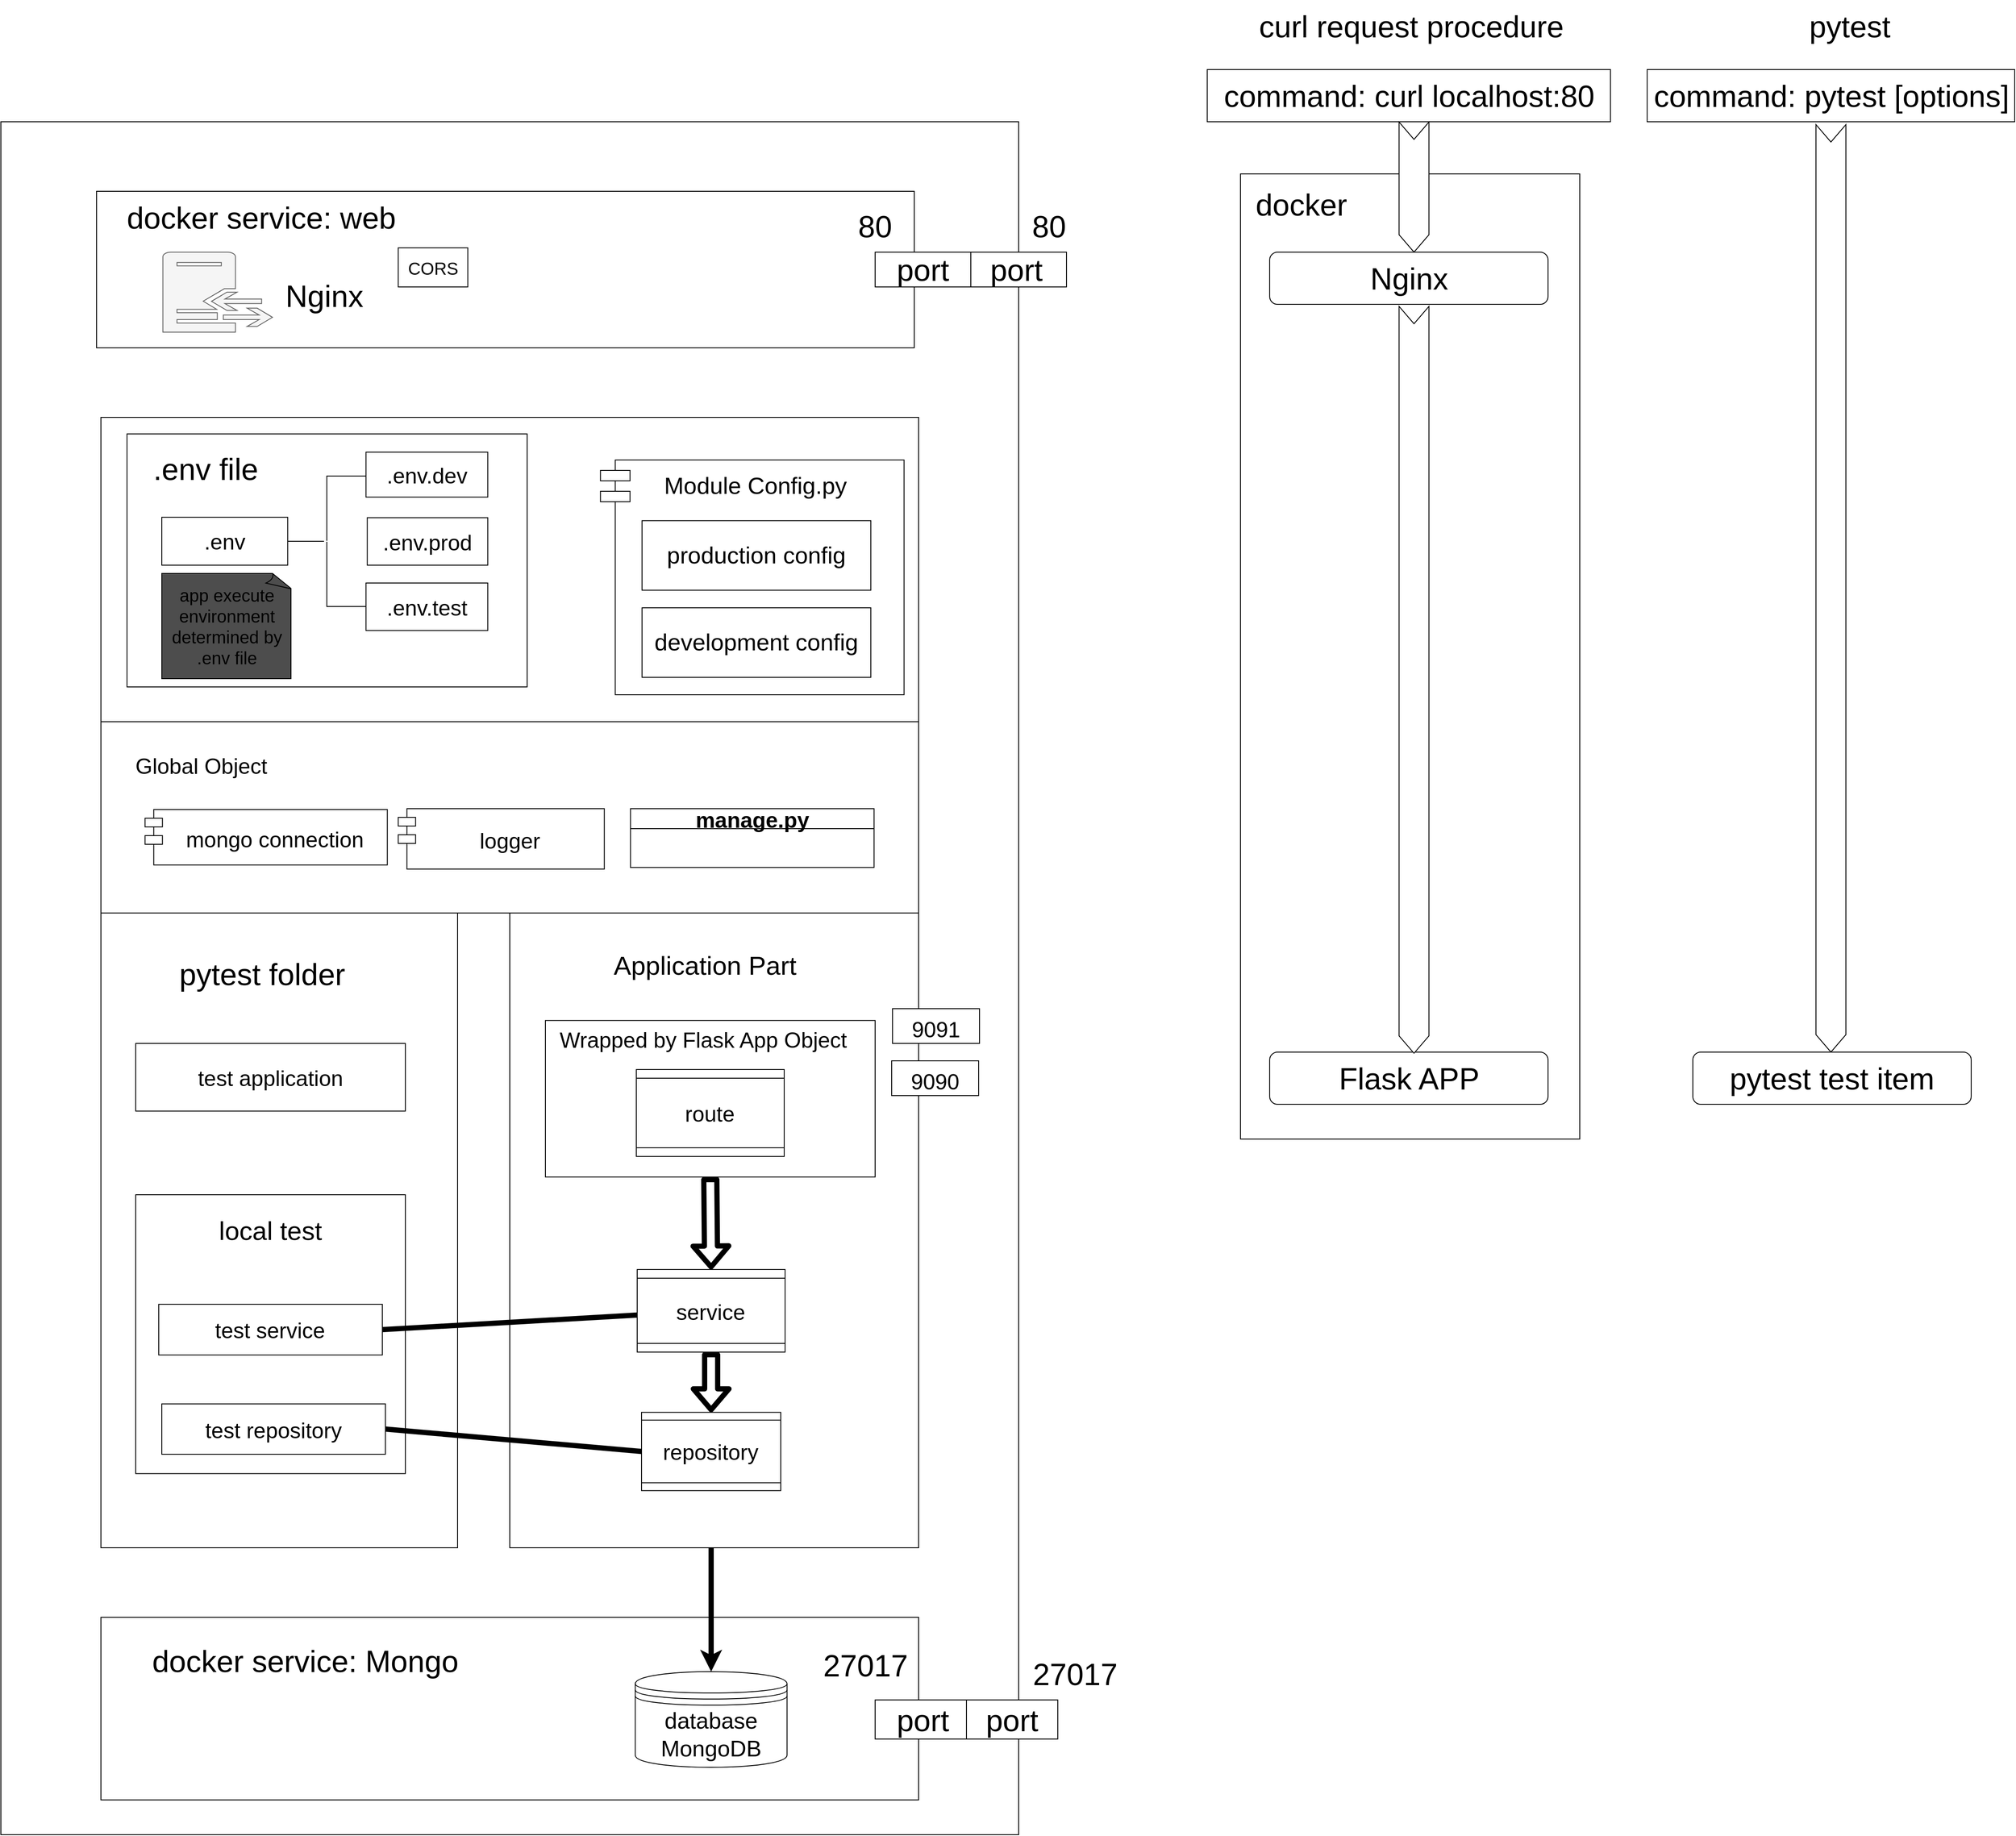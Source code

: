 <mxfile>
    <diagram id="3z-8oUghlCJOSit_oVyD" name="startup process">
        <mxGraphModel dx="906" dy="1497" grid="1" gridSize="10" guides="1" tooltips="1" connect="1" arrows="1" fold="1" page="1" pageScale="1" pageWidth="1100" pageHeight="850" math="0" shadow="0">
            <root>
                <mxCell id="0"/>
                <mxCell id="1" parent="0"/>
                <mxCell id="Q1epiKyQWok_5G4reBFb-269" value="" style="rounded=0;whiteSpace=wrap;html=1;strokeColor=default;fontSize=25;" parent="1" vertex="1">
                    <mxGeometry x="1510" y="-590" width="390" height="1110" as="geometry"/>
                </mxCell>
                <mxCell id="Q1epiKyQWok_5G4reBFb-230" value="" style="rounded=0;whiteSpace=wrap;html=1;strokeColor=default;fontSize=35;" parent="1" vertex="1">
                    <mxGeometry x="85" y="-650" width="1170" height="1970" as="geometry"/>
                </mxCell>
                <mxCell id="Q1epiKyQWok_5G4reBFb-231" value="" style="rounded=0;whiteSpace=wrap;html=1;strokeColor=default;fontSize=35;" parent="1" vertex="1">
                    <mxGeometry x="200" y="1070" width="940" height="210" as="geometry"/>
                </mxCell>
                <mxCell id="Q1epiKyQWok_5G4reBFb-181" value="" style="rounded=0;whiteSpace=wrap;html=1;strokeColor=default;fontSize=27;" parent="1" vertex="1">
                    <mxGeometry x="200" y="-310" width="940" height="350" as="geometry"/>
                </mxCell>
                <mxCell id="93" value="" style="shape=module;align=left;spacingLeft=20;align=center;verticalAlign=middle;rounded=0;shadow=0;sketch=0;fontSize=30;jettyWidth=34;jettyHeight=12;" parent="1" vertex="1">
                    <mxGeometry x="774.26" y="-261" width="349.01" height="270" as="geometry"/>
                </mxCell>
                <mxCell id="101" value="&lt;font style=&quot;font-size: 26px;&quot;&gt;database&lt;br&gt;MongoDB&lt;br&gt;&lt;/font&gt;" style="shape=datastore;whiteSpace=wrap;html=1;rounded=0;shadow=0;sketch=0;fontSize=16;" parent="1" vertex="1">
                    <mxGeometry x="814.24" y="1132.5" width="174.51" height="110" as="geometry"/>
                </mxCell>
                <mxCell id="Q1epiKyQWok_5G4reBFb-155" style="edgeStyle=none;html=1;entryX=0.5;entryY=0;entryDx=0;entryDy=0;fontSize=26;endArrow=classic;endFill=1;fillColor=default;strokeWidth=6;" parent="1" source="Q1epiKyQWok_5G4reBFb-127" target="101" edge="1">
                    <mxGeometry relative="1" as="geometry">
                        <Array as="points"/>
                    </mxGeometry>
                </mxCell>
                <mxCell id="Q1epiKyQWok_5G4reBFb-171" value="&lt;font style=&quot;font-size: 27px;&quot;&gt;Module Config.py&lt;/font&gt;" style="text;html=1;strokeColor=none;fillColor=none;align=center;verticalAlign=middle;whiteSpace=wrap;rounded=0;fontSize=23;" parent="1" vertex="1">
                    <mxGeometry x="822.07" y="-252.5" width="261.2" height="43" as="geometry"/>
                </mxCell>
                <mxCell id="Q1epiKyQWok_5G4reBFb-172" value="production config" style="rounded=0;whiteSpace=wrap;html=1;fontSize=27;" parent="1" vertex="1">
                    <mxGeometry x="822.07" y="-191.22" width="263" height="80" as="geometry"/>
                </mxCell>
                <mxCell id="Q1epiKyQWok_5G4reBFb-173" value="development config" style="rounded=0;whiteSpace=wrap;html=1;fontSize=27;" parent="1" vertex="1">
                    <mxGeometry x="822.07" y="-91" width="263" height="80" as="geometry"/>
                </mxCell>
                <mxCell id="Q1epiKyQWok_5G4reBFb-143" value="" style="rounded=0;whiteSpace=wrap;html=1;fontSize=25;" parent="1" vertex="1">
                    <mxGeometry x="200" y="40" width="940" height="220" as="geometry"/>
                </mxCell>
                <mxCell id="95" value="logger" style="shape=module;align=right;spacingLeft=20;align=center;verticalAlign=middle;rounded=0;shadow=0;sketch=0;fontSize=25;" parent="1" vertex="1">
                    <mxGeometry x="541.77" y="140.0" width="236.94" height="69.49" as="geometry"/>
                </mxCell>
                <mxCell id="Q1epiKyQWok_5G4reBFb-129" value="mongo connection" style="shape=module;align=right;spacingLeft=20;align=center;verticalAlign=middle;rounded=0;shadow=0;sketch=0;fontSize=25;" parent="1" vertex="1">
                    <mxGeometry x="250.73" y="141.04" width="278.53" height="63.7" as="geometry"/>
                </mxCell>
                <mxCell id="Q1epiKyQWok_5G4reBFb-144" value="Global Object" style="text;html=1;align=center;verticalAlign=middle;resizable=0;points=[];autosize=1;strokeColor=none;fillColor=none;fontSize=25;" parent="1" vertex="1">
                    <mxGeometry x="230.004" y="70.005" width="170" height="40" as="geometry"/>
                </mxCell>
                <mxCell id="114" value="" style="rounded=0;whiteSpace=wrap;html=1;shadow=0;sketch=0;fontSize=16;align=left;verticalAlign=top;" parent="1" vertex="1">
                    <mxGeometry x="230" y="-291" width="460" height="291" as="geometry"/>
                </mxCell>
                <mxCell id="115" value="&lt;font style=&quot;font-size: 35px;&quot;&gt;.env file&lt;/font&gt;" style="text;html=1;align=center;verticalAlign=middle;resizable=0;points=[];autosize=1;strokeColor=none;fillColor=none;fontSize=16;" parent="1" vertex="1">
                    <mxGeometry x="250.231" y="-281.004" width="140" height="60" as="geometry"/>
                </mxCell>
                <mxCell id="Q1epiKyQWok_5G4reBFb-222" value="&lt;font style=&quot;font-size: 35px;&quot;&gt;curl request procedure&lt;/font&gt;" style="text;html=1;align=center;verticalAlign=middle;resizable=0;points=[];autosize=1;strokeColor=none;fillColor=none;fontSize=30;" parent="1" vertex="1">
                    <mxGeometry x="1521.05" y="-790" width="370" height="60" as="geometry"/>
                </mxCell>
                <mxCell id="Q1epiKyQWok_5G4reBFb-206" value="manage.py" style="swimlane;whiteSpace=wrap;html=1;strokeColor=default;fontSize=25;" parent="1" vertex="1" collapsed="1">
                    <mxGeometry x="808.77" y="140.0" width="280" height="67.64" as="geometry">
                        <mxRectangle x="1128.77" y="510.0" width="900" height="445" as="alternateBounds"/>
                    </mxGeometry>
                </mxCell>
                <mxCell id="Q1epiKyQWok_5G4reBFb-183" value="command" style="swimlane;whiteSpace=wrap;html=1;strokeColor=default;fontSize=30;align=center;" parent="Q1epiKyQWok_5G4reBFb-206" vertex="1">
                    <mxGeometry x="20" y="235" width="250" height="80" as="geometry"/>
                </mxCell>
                <mxCell id="Q1epiKyQWok_5G4reBFb-184" value="manage.py dev" style="text;html=1;align=center;verticalAlign=middle;resizable=0;points=[];autosize=1;strokeColor=none;fillColor=none;fontSize=30;" parent="Q1epiKyQWok_5G4reBFb-183" vertex="1">
                    <mxGeometry x="10" y="25" width="230" height="50" as="geometry"/>
                </mxCell>
                <mxCell id="Q1epiKyQWok_5G4reBFb-185" value="command" style="swimlane;whiteSpace=wrap;html=1;strokeColor=default;fontSize=30;" parent="Q1epiKyQWok_5G4reBFb-206" vertex="1">
                    <mxGeometry x="20" y="345" width="250" height="80" as="geometry"/>
                </mxCell>
                <mxCell id="Q1epiKyQWok_5G4reBFb-186" value="manage.py prod" style="text;html=1;align=center;verticalAlign=middle;resizable=0;points=[];autosize=1;strokeColor=none;fillColor=none;fontSize=30;" parent="Q1epiKyQWok_5G4reBFb-185" vertex="1">
                    <mxGeometry x="5" y="25" width="240" height="50" as="geometry"/>
                </mxCell>
                <mxCell id="Q1epiKyQWok_5G4reBFb-187" value="&lt;font style=&quot;font-size: 25px;&quot;&gt;flask --app app run --debug --host 0.0.0.0 --port 9091&lt;/font&gt;" style="rounded=0;whiteSpace=wrap;html=1;strokeColor=default;fontSize=30;" parent="Q1epiKyQWok_5G4reBFb-206" vertex="1">
                    <mxGeometry x="270" y="265" width="610" height="50" as="geometry"/>
                </mxCell>
                <mxCell id="Q1epiKyQWok_5G4reBFb-189" value="&lt;font style=&quot;font-size: 25px;&quot;&gt;flask --app app run --debug --host 0.0.0.0 --port 9091&lt;/font&gt;" style="rounded=0;whiteSpace=wrap;html=1;strokeColor=default;fontSize=30;" parent="Q1epiKyQWok_5G4reBFb-206" vertex="1">
                    <mxGeometry x="270" y="375" width="610" height="50" as="geometry"/>
                </mxCell>
                <mxCell id="Q1epiKyQWok_5G4reBFb-190" value="command" style="swimlane;whiteSpace=wrap;html=1;strokeColor=default;fontSize=30;align=center;" parent="Q1epiKyQWok_5G4reBFb-206" vertex="1">
                    <mxGeometry x="20" y="50" width="250" height="80" as="geometry"/>
                </mxCell>
                <mxCell id="Q1epiKyQWok_5G4reBFb-191" value="manage.py test" style="text;html=1;align=center;verticalAlign=middle;resizable=0;points=[];autosize=1;strokeColor=none;fillColor=none;fontSize=30;" parent="Q1epiKyQWok_5G4reBFb-190" vertex="1">
                    <mxGeometry x="10" y="25" width="230" height="50" as="geometry"/>
                </mxCell>
                <mxCell id="Q1epiKyQWok_5G4reBFb-192" value="command" style="swimlane;whiteSpace=wrap;html=1;strokeColor=default;fontSize=30;align=center;" parent="Q1epiKyQWok_5G4reBFb-206" vertex="1">
                    <mxGeometry x="20" y="145" width="250" height="80" as="geometry"/>
                </mxCell>
                <mxCell id="Q1epiKyQWok_5G4reBFb-193" value="manage.py initdb" style="text;html=1;align=center;verticalAlign=middle;resizable=0;points=[];autosize=1;strokeColor=none;fillColor=none;fontSize=30;" parent="Q1epiKyQWok_5G4reBFb-192" vertex="1">
                    <mxGeometry y="25" width="250" height="50" as="geometry"/>
                </mxCell>
                <mxCell id="Q1epiKyQWok_5G4reBFb-226" value="command: curl localhost:80" style="whiteSpace=wrap;html=1;strokeColor=default;fontSize=35;" parent="1" vertex="1">
                    <mxGeometry x="1471.78" y="-710" width="463.55" height="60" as="geometry"/>
                </mxCell>
                <mxCell id="Q1epiKyQWok_5G4reBFb-227" value="" style="rounded=0;whiteSpace=wrap;html=1;strokeColor=default;fontSize=35;" parent="1" vertex="1">
                    <mxGeometry x="195" y="-570" width="940" height="180" as="geometry"/>
                </mxCell>
                <mxCell id="Q1epiKyQWok_5G4reBFb-228" value="Nginx" style="rounded=1;whiteSpace=wrap;html=1;strokeColor=default;fontSize=35;" parent="1" vertex="1">
                    <mxGeometry x="1543.55" y="-500" width="320" height="60" as="geometry"/>
                </mxCell>
                <mxCell id="Q1epiKyQWok_5G4reBFb-232" value="docker service: Mongo" style="text;html=1;strokeColor=none;fillColor=none;align=center;verticalAlign=middle;whiteSpace=wrap;rounded=0;fontSize=35;" parent="1" vertex="1">
                    <mxGeometry x="220" y="1090" width="430" height="60" as="geometry"/>
                </mxCell>
                <mxCell id="Q1epiKyQWok_5G4reBFb-233" value="port" style="rounded=0;whiteSpace=wrap;html=1;strokeColor=default;fontSize=35;" parent="1" vertex="1">
                    <mxGeometry x="1090" y="1165" width="110" height="45" as="geometry"/>
                </mxCell>
                <mxCell id="Q1epiKyQWok_5G4reBFb-234" value="27017" style="text;html=1;strokeColor=none;fillColor=none;align=center;verticalAlign=middle;whiteSpace=wrap;rounded=0;fontSize=35;" parent="1" vertex="1">
                    <mxGeometry x="1049.01" y="1110" width="60" height="30" as="geometry"/>
                </mxCell>
                <mxCell id="Q1epiKyQWok_5G4reBFb-235" value="port" style="rounded=0;whiteSpace=wrap;html=1;strokeColor=default;fontSize=35;" parent="1" vertex="1">
                    <mxGeometry x="1195" y="-500" width="115" height="40" as="geometry"/>
                </mxCell>
                <mxCell id="Q1epiKyQWok_5G4reBFb-237" value="&lt;font style=&quot;font-size: 35px;&quot;&gt;docker service: web&lt;/font&gt;" style="text;html=1;strokeColor=none;fillColor=none;align=center;verticalAlign=middle;whiteSpace=wrap;rounded=0;fontSize=30;" parent="1" vertex="1">
                    <mxGeometry x="195" y="-570" width="378.51" height="60" as="geometry"/>
                </mxCell>
                <mxCell id="Q1epiKyQWok_5G4reBFb-238" value="port" style="rounded=0;whiteSpace=wrap;html=1;strokeColor=default;fontSize=35;" parent="1" vertex="1">
                    <mxGeometry x="1090" y="-500" width="110" height="40" as="geometry"/>
                </mxCell>
                <mxCell id="Q1epiKyQWok_5G4reBFb-239" value="80" style="text;html=1;strokeColor=none;fillColor=none;align=center;verticalAlign=middle;whiteSpace=wrap;rounded=0;fontSize=35;" parent="1" vertex="1">
                    <mxGeometry x="1060" y="-545" width="60" height="30" as="geometry"/>
                </mxCell>
                <mxCell id="Q1epiKyQWok_5G4reBFb-240" value="80" style="text;html=1;strokeColor=none;fillColor=none;align=center;verticalAlign=middle;whiteSpace=wrap;rounded=0;fontSize=35;" parent="1" vertex="1">
                    <mxGeometry x="1260" y="-545" width="60" height="30" as="geometry"/>
                </mxCell>
                <mxCell id="Q1epiKyQWok_5G4reBFb-241" value="port" style="rounded=0;whiteSpace=wrap;html=1;strokeColor=default;fontSize=35;" parent="1" vertex="1">
                    <mxGeometry x="1195" y="1165" width="105" height="45" as="geometry"/>
                </mxCell>
                <mxCell id="Q1epiKyQWok_5G4reBFb-243" value="27017" style="text;html=1;strokeColor=none;fillColor=none;align=center;verticalAlign=middle;whiteSpace=wrap;rounded=0;fontSize=35;" parent="1" vertex="1">
                    <mxGeometry x="1290" y="1120" width="60" height="30" as="geometry"/>
                </mxCell>
                <mxCell id="Q1epiKyQWok_5G4reBFb-245" value="" style="group" parent="1" vertex="1" connectable="0">
                    <mxGeometry x="670" y="260" width="550" height="730" as="geometry"/>
                </mxCell>
                <mxCell id="Q1epiKyQWok_5G4reBFb-201" value="" style="rounded=0;whiteSpace=wrap;html=1;strokeColor=default;fontSize=25;" parent="Q1epiKyQWok_5G4reBFb-245" vertex="1">
                    <mxGeometry width="470" height="730" as="geometry"/>
                </mxCell>
                <mxCell id="Q1epiKyQWok_5G4reBFb-217" value="" style="rounded=0;whiteSpace=wrap;html=1;strokeColor=default;fontSize=25;" parent="Q1epiKyQWok_5G4reBFb-245" vertex="1">
                    <mxGeometry x="40.99" y="123.61" width="379.01" height="180" as="geometry"/>
                </mxCell>
                <mxCell id="Q1epiKyQWok_5G4reBFb-125" value="route" style="shape=process;whiteSpace=wrap;html=1;backgroundOutline=1;fontSize=25;direction=south;" parent="Q1epiKyQWok_5G4reBFb-245" vertex="1">
                    <mxGeometry x="145.49" y="180" width="170" height="100" as="geometry"/>
                </mxCell>
                <mxCell id="Q1epiKyQWok_5G4reBFb-126" value="service" style="shape=process;whiteSpace=wrap;html=1;backgroundOutline=1;fontSize=25;direction=south;" parent="Q1epiKyQWok_5G4reBFb-245" vertex="1">
                    <mxGeometry x="146.49" y="410" width="170" height="95" as="geometry"/>
                </mxCell>
                <mxCell id="Q1epiKyQWok_5G4reBFb-127" value="repository" style="shape=process;whiteSpace=wrap;html=1;backgroundOutline=1;fontSize=25;direction=south;" parent="Q1epiKyQWok_5G4reBFb-245" vertex="1">
                    <mxGeometry x="151.49" y="574.26" width="160" height="90" as="geometry"/>
                </mxCell>
                <mxCell id="Q1epiKyQWok_5G4reBFb-198" value="" style="shape=flexArrow;endArrow=classic;html=1;strokeWidth=6;fontSize=25;endSize=6;fillColor=default;jumpSize=1;exitX=1;exitY=0.5;exitDx=0;exitDy=0;entryX=0;entryY=0.5;entryDx=0;entryDy=0;" parent="Q1epiKyQWok_5G4reBFb-245" source="Q1epiKyQWok_5G4reBFb-126" target="Q1epiKyQWok_5G4reBFb-127" edge="1">
                    <mxGeometry width="50" height="50" relative="1" as="geometry">
                        <mxPoint x="251" y="460.74" as="sourcePoint"/>
                        <mxPoint x="301" y="410.74" as="targetPoint"/>
                    </mxGeometry>
                </mxCell>
                <mxCell id="Q1epiKyQWok_5G4reBFb-200" value="" style="shape=flexArrow;endArrow=classic;html=1;strokeWidth=6;fontSize=25;endSize=6;fillColor=default;jumpSize=1;exitX=0.5;exitY=1;exitDx=0;exitDy=0;entryX=0;entryY=0.5;entryDx=0;entryDy=0;" parent="Q1epiKyQWok_5G4reBFb-245" source="Q1epiKyQWok_5G4reBFb-217" target="Q1epiKyQWok_5G4reBFb-126" edge="1">
                    <mxGeometry width="50" height="50" relative="1" as="geometry">
                        <mxPoint x="151.49" y="384.35" as="sourcePoint"/>
                        <mxPoint x="201.49" y="334.35" as="targetPoint"/>
                    </mxGeometry>
                </mxCell>
                <mxCell id="Q1epiKyQWok_5G4reBFb-202" value="&lt;font style=&quot;font-size: 30px;&quot;&gt;Application Part&lt;/font&gt;" style="text;html=1;align=center;verticalAlign=middle;resizable=0;points=[];autosize=1;strokeColor=none;fillColor=none;fontSize=26;" parent="Q1epiKyQWok_5G4reBFb-245" vertex="1">
                    <mxGeometry x="109.255" y="35.001" width="230" height="50" as="geometry"/>
                </mxCell>
                <mxCell id="Q1epiKyQWok_5G4reBFb-219" value="Wrapped by Flask App Object" style="text;html=1;strokeColor=none;fillColor=none;align=center;verticalAlign=middle;whiteSpace=wrap;rounded=0;fontSize=25;" parent="Q1epiKyQWok_5G4reBFb-245" vertex="1">
                    <mxGeometry x="50" y="130" width="344.5" height="30" as="geometry"/>
                </mxCell>
                <mxCell id="Q1epiKyQWok_5G4reBFb-260" value="&lt;font style=&quot;font-size: 25px;&quot;&gt;9091&lt;/font&gt;" style="rounded=0;whiteSpace=wrap;html=1;strokeColor=default;fontSize=35;" parent="Q1epiKyQWok_5G4reBFb-245" vertex="1">
                    <mxGeometry x="440" y="110" width="100" height="40" as="geometry"/>
                </mxCell>
                <mxCell id="Q1epiKyQWok_5G4reBFb-246" value="" style="group" parent="1" vertex="1" connectable="0">
                    <mxGeometry x="200" y="260" width="410" height="730" as="geometry"/>
                </mxCell>
                <mxCell id="Q1epiKyQWok_5G4reBFb-208" value="" style="rounded=0;whiteSpace=wrap;html=1;fontSize=25;" parent="Q1epiKyQWok_5G4reBFb-246" vertex="1">
                    <mxGeometry width="410" height="730" as="geometry"/>
                </mxCell>
                <mxCell id="Q1epiKyQWok_5G4reBFb-209" value="&lt;font style=&quot;font-size: 35px;&quot;&gt;pytest folder&lt;/font&gt;" style="text;html=1;align=center;verticalAlign=middle;resizable=0;points=[];autosize=1;strokeColor=none;fillColor=none;fontSize=26;" parent="Q1epiKyQWok_5G4reBFb-246" vertex="1">
                    <mxGeometry x="79.995" y="40.001" width="210" height="60" as="geometry"/>
                </mxCell>
                <mxCell id="Q1epiKyQWok_5G4reBFb-210" value="test application" style="rounded=0;whiteSpace=wrap;html=1;fontSize=25;flipV=1;" parent="Q1epiKyQWok_5G4reBFb-246" vertex="1">
                    <mxGeometry x="40" y="150" width="310" height="77.8" as="geometry"/>
                </mxCell>
                <mxCell id="Q1epiKyQWok_5G4reBFb-211" value="" style="group" parent="Q1epiKyQWok_5G4reBFb-246" vertex="1" connectable="0">
                    <mxGeometry x="40" y="324" width="310" height="320.74" as="geometry"/>
                </mxCell>
                <mxCell id="Q1epiKyQWok_5G4reBFb-212" value="" style="rounded=0;whiteSpace=wrap;html=1;fontSize=22;container=0;" parent="Q1epiKyQWok_5G4reBFb-211" vertex="1">
                    <mxGeometry width="310" height="320.74" as="geometry"/>
                </mxCell>
                <mxCell id="Q1epiKyQWok_5G4reBFb-214" value="test service" style="rounded=0;whiteSpace=wrap;html=1;fontSize=25;flipV=1;container=0;" parent="Q1epiKyQWok_5G4reBFb-211" vertex="1">
                    <mxGeometry x="26.46" y="125.999" width="257.07" height="58.325" as="geometry"/>
                </mxCell>
                <mxCell id="Q1epiKyQWok_5G4reBFb-215" value="test repository" style="rounded=0;whiteSpace=wrap;html=1;fontSize=25;flipV=1;container=0;" parent="Q1epiKyQWok_5G4reBFb-211" vertex="1">
                    <mxGeometry x="30" y="240.555" width="257.07" height="57.934" as="geometry"/>
                </mxCell>
                <mxCell id="Q1epiKyQWok_5G4reBFb-216" value="&lt;font style=&quot;font-size: 30px;&quot;&gt;local test&lt;/font&gt;" style="text;html=1;strokeColor=none;fillColor=none;align=center;verticalAlign=middle;whiteSpace=wrap;rounded=0;fontSize=22;container=0;" parent="Q1epiKyQWok_5G4reBFb-211" vertex="1">
                    <mxGeometry x="89.99" y="16.003" width="130" height="50.116" as="geometry"/>
                </mxCell>
                <mxCell id="Q1epiKyQWok_5G4reBFb-251" style="edgeStyle=none;jumpSize=1;html=1;exitX=1;exitY=0.5;exitDx=0;exitDy=0;strokeWidth=6;fontSize=35;endArrow=none;endFill=0;fillColor=default;" parent="1" source="Q1epiKyQWok_5G4reBFb-214" target="Q1epiKyQWok_5G4reBFb-126" edge="1">
                    <mxGeometry relative="1" as="geometry"/>
                </mxCell>
                <mxCell id="Q1epiKyQWok_5G4reBFb-252" style="edgeStyle=none;jumpSize=1;html=1;exitX=1;exitY=0.5;exitDx=0;exitDy=0;entryX=0.5;entryY=1;entryDx=0;entryDy=0;strokeWidth=6;fontSize=35;endArrow=none;endFill=0;fillColor=default;" parent="1" source="Q1epiKyQWok_5G4reBFb-215" target="Q1epiKyQWok_5G4reBFb-127" edge="1">
                    <mxGeometry relative="1" as="geometry"/>
                </mxCell>
                <mxCell id="Q1epiKyQWok_5G4reBFb-253" value="" style="sketch=0;pointerEvents=1;shadow=0;dashed=0;html=1;strokeColor=#666666;fillColor=#f5f5f5;labelPosition=center;verticalLabelPosition=bottom;verticalAlign=top;outlineConnect=0;align=center;shape=mxgraph.office.servers.reverse_proxy;fontSize=35;fontColor=#333333;" parent="1" vertex="1">
                    <mxGeometry x="271.26" y="-500" width="126" height="92" as="geometry"/>
                </mxCell>
                <mxCell id="Q1epiKyQWok_5G4reBFb-255" value="Nginx" style="text;html=1;strokeColor=none;fillColor=none;align=center;verticalAlign=middle;whiteSpace=wrap;rounded=0;fontSize=35;" parent="1" vertex="1">
                    <mxGeometry x="427.26" y="-465" width="60" height="30" as="geometry"/>
                </mxCell>
                <mxCell id="Q1epiKyQWok_5G4reBFb-258" value="" style="shape=step;perimeter=stepPerimeter;whiteSpace=wrap;html=1;fixedSize=1;strokeColor=default;fontSize=35;rotation=90;" parent="1" vertex="1">
                    <mxGeometry x="1634.64" y="-592.03" width="149.68" height="34.37" as="geometry"/>
                </mxCell>
                <mxCell id="Q1epiKyQWok_5G4reBFb-259" value="Flask APP" style="rounded=1;whiteSpace=wrap;html=1;strokeColor=default;fontSize=35;" parent="1" vertex="1">
                    <mxGeometry x="1543.55" y="420" width="320" height="60" as="geometry"/>
                </mxCell>
                <mxCell id="Q1epiKyQWok_5G4reBFb-261" value="&lt;font style=&quot;font-size: 25px;&quot;&gt;9090&lt;/font&gt;" style="rounded=0;whiteSpace=wrap;html=1;strokeColor=default;fontSize=35;" parent="1" vertex="1">
                    <mxGeometry x="1109.01" y="430" width="100" height="40" as="geometry"/>
                </mxCell>
                <mxCell id="Q1epiKyQWok_5G4reBFb-262" value="" style="shape=step;perimeter=stepPerimeter;whiteSpace=wrap;html=1;fixedSize=1;strokeColor=default;fontSize=35;rotation=90;" parent="1" vertex="1">
                    <mxGeometry x="1280" y="-25.37" width="858.96" height="34.37" as="geometry"/>
                </mxCell>
                <mxCell id="Q1epiKyQWok_5G4reBFb-264" value="&lt;font style=&quot;font-size: 35px;&quot;&gt;pytest&lt;/font&gt;" style="text;html=1;align=center;verticalAlign=middle;resizable=0;points=[];autosize=1;strokeColor=none;fillColor=none;fontSize=30;" parent="1" vertex="1">
                    <mxGeometry x="2150" y="-790" width="120" height="60" as="geometry"/>
                </mxCell>
                <mxCell id="Q1epiKyQWok_5G4reBFb-265" value="command: pytest [options]" style="whiteSpace=wrap;html=1;strokeColor=default;fontSize=35;" parent="1" vertex="1">
                    <mxGeometry x="1977.5" y="-710" width="422.5" height="60" as="geometry"/>
                </mxCell>
                <mxCell id="Q1epiKyQWok_5G4reBFb-266" value="" style="shape=step;perimeter=stepPerimeter;whiteSpace=wrap;html=1;fixedSize=1;strokeColor=default;fontSize=35;rotation=90;" parent="1" vertex="1">
                    <mxGeometry x="1655.44" y="-130.54" width="1066.62" height="34.37" as="geometry"/>
                </mxCell>
                <mxCell id="Q1epiKyQWok_5G4reBFb-267" value="pytest test item" style="rounded=1;whiteSpace=wrap;html=1;strokeColor=default;fontSize=35;" parent="1" vertex="1">
                    <mxGeometry x="2030" y="420" width="320" height="60" as="geometry"/>
                </mxCell>
                <mxCell id="Q1epiKyQWok_5G4reBFb-270" value="&lt;font style=&quot;font-size: 35px;&quot;&gt;docker&lt;/font&gt;" style="text;html=1;strokeColor=none;fillColor=none;align=center;verticalAlign=middle;whiteSpace=wrap;rounded=0;fontSize=25;" parent="1" vertex="1">
                    <mxGeometry x="1550" y="-570" width="60" height="30" as="geometry"/>
                </mxCell>
                <mxCell id="Q1epiKyQWok_5G4reBFb-277" value="&lt;span style=&quot;text-align: left;&quot;&gt;app execute environment determined by .env file&lt;/span&gt;" style="whiteSpace=wrap;html=1;shape=mxgraph.basic.document;fontSize=20;fillColor=#4D4D4D;" parent="1" vertex="1">
                    <mxGeometry x="270" y="-130.54" width="150" height="121" as="geometry"/>
                </mxCell>
                <mxCell id="Q1epiKyQWok_5G4reBFb-278" value="" style="group" parent="1" vertex="1" connectable="0">
                    <mxGeometry x="270" y="-270" width="374.72" height="205.12" as="geometry"/>
                </mxCell>
                <mxCell id="118" value="&lt;font style=&quot;font-size: 25px;&quot;&gt;.env.prod&lt;/font&gt;" style="rounded=0;whiteSpace=wrap;html=1;shadow=0;sketch=0;fontSize=16;" parent="Q1epiKyQWok_5G4reBFb-278" vertex="1">
                    <mxGeometry x="236.19" y="75.37" width="138.53" height="54.63" as="geometry"/>
                </mxCell>
                <mxCell id="120" value="&lt;font style=&quot;font-size: 25px;&quot;&gt;.env.test&lt;/font&gt;" style="rounded=0;whiteSpace=wrap;html=1;shadow=0;sketch=0;fontSize=16;" parent="Q1epiKyQWok_5G4reBFb-278" vertex="1">
                    <mxGeometry x="234.72" y="150.49" width="140" height="54.63" as="geometry"/>
                </mxCell>
                <mxCell id="121" value="&lt;font style=&quot;font-size: 25px;&quot;&gt;.env&lt;/font&gt;" style="rounded=0;whiteSpace=wrap;html=1;shadow=0;sketch=0;fontSize=16;" parent="Q1epiKyQWok_5G4reBFb-278" vertex="1">
                    <mxGeometry y="74.88" width="144.72" height="55.12" as="geometry"/>
                </mxCell>
                <mxCell id="Q1epiKyQWok_5G4reBFb-271" value="&lt;font style=&quot;font-size: 25px;&quot;&gt;.env.dev&lt;/font&gt;" style="rounded=0;whiteSpace=wrap;html=1;shadow=0;sketch=0;fontSize=16;" parent="Q1epiKyQWok_5G4reBFb-278" vertex="1">
                    <mxGeometry x="234.72" width="140" height="51.7" as="geometry"/>
                </mxCell>
                <mxCell id="Q1epiKyQWok_5G4reBFb-274" value="" style="verticalLabelPosition=bottom;align=center;dashed=0;html=1;verticalAlign=top;shape=mxgraph.pid.piping.hose_connection;pointerEvents=1;strokeColor=default;fontSize=35;" parent="Q1epiKyQWok_5G4reBFb-278" vertex="1">
                    <mxGeometry x="144.72" y="27.56" width="90" height="150" as="geometry"/>
                </mxCell>
                <mxCell id="Q1epiKyQWok_5G4reBFb-275" value="" style="verticalLabelPosition=bottom;shadow=0;dashed=0;align=center;html=1;verticalAlign=top;strokeWidth=1;shape=mxgraph.mockup.markup.line;strokeColor=#FFFFFF;fontSize=35;fillColor=#eeeeee;" parent="Q1epiKyQWok_5G4reBFb-278" vertex="1">
                    <mxGeometry x="186.49" y="92.44" width="48.23" height="20" as="geometry"/>
                </mxCell>
                <mxCell id="122" value="&lt;font style=&quot;font-size: 20px;&quot;&gt;CORS&lt;/font&gt;" style="rounded=0;whiteSpace=wrap;html=1;" vertex="1" parent="1">
                    <mxGeometry x="541.77" y="-505" width="80" height="45" as="geometry"/>
                </mxCell>
            </root>
        </mxGraphModel>
    </diagram>
    <diagram id="vSUuXSfijKggpI7CNVVb" name="request">
        <mxGraphModel dx="906" dy="647" grid="1" gridSize="10" guides="1" tooltips="1" connect="1" arrows="1" fold="1" page="1" pageScale="1" pageWidth="850" pageHeight="1100" math="0" shadow="0">
            <root>
                <mxCell id="0"/>
                <mxCell id="1" parent="0"/>
            </root>
        </mxGraphModel>
    </diagram>
    <diagram id="oKcckGNsHqdbWxfklmKm" name="development">
        <mxGraphModel dx="1394" dy="995" grid="1" gridSize="10" guides="1" tooltips="1" connect="1" arrows="1" fold="1" page="1" pageScale="1" pageWidth="1100" pageHeight="850" math="0" shadow="0">
            <root>
                <mxCell id="0"/>
                <mxCell id="1" parent="0"/>
                <mxCell id="OjIWXoHQc7ak6gnnA5ae-34" value="" style="rounded=0;whiteSpace=wrap;html=1;fontSize=14;" vertex="1" parent="1">
                    <mxGeometry x="130" y="80" width="820" height="630" as="geometry"/>
                </mxCell>
                <mxCell id="OjIWXoHQc7ak6gnnA5ae-4" value="" style="swimlane;startSize=0;fontSize=21;align=center;" vertex="1" parent="1">
                    <mxGeometry x="600" y="160" width="310" height="510" as="geometry"/>
                </mxCell>
                <mxCell id="OjIWXoHQc7ak6gnnA5ae-43" style="edgeStyle=none;html=1;fontSize=25;endArrow=classic;endFill=1;fillColor=default;" edge="1" parent="OjIWXoHQc7ak6gnnA5ae-4" source="OjIWXoHQc7ak6gnnA5ae-8" target="OjIWXoHQc7ak6gnnA5ae-22">
                    <mxGeometry relative="1" as="geometry"/>
                </mxCell>
                <mxCell id="OjIWXoHQc7ak6gnnA5ae-8" value="Flask Application&lt;br&gt;API" style="rounded=1;whiteSpace=wrap;html=1;fontSize=21;align=center;" vertex="1" parent="OjIWXoHQc7ak6gnnA5ae-4">
                    <mxGeometry x="85" y="300" width="200" height="70" as="geometry"/>
                </mxCell>
                <mxCell id="OjIWXoHQc7ak6gnnA5ae-41" style="edgeStyle=none;html=1;entryX=0.5;entryY=0;entryDx=0;entryDy=0;fontSize=25;endArrow=classic;endFill=1;fillColor=default;" edge="1" parent="OjIWXoHQc7ak6gnnA5ae-4" source="OjIWXoHQc7ak6gnnA5ae-10" target="OjIWXoHQc7ak6gnnA5ae-23">
                    <mxGeometry relative="1" as="geometry"/>
                </mxCell>
                <mxCell id="OjIWXoHQc7ak6gnnA5ae-10" value="NextJs&lt;br&gt;User Interface" style="rounded=1;whiteSpace=wrap;html=1;fontSize=21;align=center;" vertex="1" parent="OjIWXoHQc7ak6gnnA5ae-4">
                    <mxGeometry x="85" y="50" width="200" height="80" as="geometry"/>
                </mxCell>
                <mxCell id="OjIWXoHQc7ak6gnnA5ae-14" value="Docker" style="text;html=1;align=center;verticalAlign=middle;resizable=0;points=[];autosize=1;strokeColor=none;fillColor=none;fontSize=21;" vertex="1" parent="OjIWXoHQc7ak6gnnA5ae-4">
                    <mxGeometry x="135" width="90" height="40" as="geometry"/>
                </mxCell>
                <mxCell id="OjIWXoHQc7ak6gnnA5ae-22" value="MongoDB&#10;database" style="shape=module;align=left;spacingLeft=20;align=center;verticalAlign=middle;fontSize=21;" vertex="1" parent="OjIWXoHQc7ak6gnnA5ae-4">
                    <mxGeometry x="80" y="410" width="210" height="80" as="geometry"/>
                </mxCell>
                <mxCell id="OjIWXoHQc7ak6gnnA5ae-30" style="edgeStyle=none;html=1;entryX=1.052;entryY=0.436;entryDx=0;entryDy=0;entryPerimeter=0;fontSize=14;exitX=0;exitY=0;exitDx=0;exitDy=15;exitPerimeter=0;" edge="1" parent="OjIWXoHQc7ak6gnnA5ae-4" source="OjIWXoHQc7ak6gnnA5ae-23" target="OjIWXoHQc7ak6gnnA5ae-25">
                    <mxGeometry relative="1" as="geometry"/>
                </mxCell>
                <mxCell id="OjIWXoHQc7ak6gnnA5ae-42" style="edgeStyle=none;html=1;fontSize=25;endArrow=classic;endFill=1;fillColor=default;" edge="1" parent="OjIWXoHQc7ak6gnnA5ae-4" source="OjIWXoHQc7ak6gnnA5ae-23" target="OjIWXoHQc7ak6gnnA5ae-8">
                    <mxGeometry relative="1" as="geometry"/>
                </mxCell>
                <mxCell id="OjIWXoHQc7ak6gnnA5ae-23" value="Nginx&#10;Gateway" style="shape=module;align=left;spacingLeft=20;align=center;verticalAlign=middle;fontSize=21;" vertex="1" parent="OjIWXoHQc7ak6gnnA5ae-4">
                    <mxGeometry x="80" y="180" width="210" height="80" as="geometry"/>
                </mxCell>
                <mxCell id="OjIWXoHQc7ak6gnnA5ae-25" value="" style="rounded=0;whiteSpace=wrap;html=1;fontSize=21;" vertex="1" parent="OjIWXoHQc7ak6gnnA5ae-4">
                    <mxGeometry x="-20" y="185" width="40" height="20" as="geometry"/>
                </mxCell>
                <mxCell id="OjIWXoHQc7ak6gnnA5ae-27" value="port" style="text;html=1;align=center;verticalAlign=middle;resizable=0;points=[];autosize=1;strokeColor=none;fillColor=none;fontSize=14;spacing=0;" vertex="1" parent="OjIWXoHQc7ak6gnnA5ae-4">
                    <mxGeometry x="95" y="180" width="40" height="30" as="geometry"/>
                </mxCell>
                <mxCell id="OjIWXoHQc7ak6gnnA5ae-28" value="80" style="text;html=1;align=center;verticalAlign=middle;resizable=0;points=[];autosize=1;strokeColor=none;fillColor=none;fontSize=14;spacing=0;" vertex="1" parent="OjIWXoHQc7ak6gnnA5ae-4">
                    <mxGeometry x="45" y="170" width="40" height="30" as="geometry"/>
                </mxCell>
                <mxCell id="OjIWXoHQc7ak6gnnA5ae-32" value="" style="rounded=0;whiteSpace=wrap;html=1;fontSize=21;" vertex="1" parent="OjIWXoHQc7ak6gnnA5ae-4">
                    <mxGeometry x="-20" y="375" width="40" height="20" as="geometry"/>
                </mxCell>
                <mxCell id="OjIWXoHQc7ak6gnnA5ae-16" value="" style="swimlane;startSize=0;fontSize=21;align=center;" vertex="1" parent="1">
                    <mxGeometry x="180" y="160" width="300" height="250" as="geometry"/>
                </mxCell>
                <mxCell id="OjIWXoHQc7ak6gnnA5ae-18" value="Flask Application&lt;br&gt;API" style="rounded=1;whiteSpace=wrap;html=1;fontSize=21;align=center;" vertex="1" parent="OjIWXoHQc7ak6gnnA5ae-16">
                    <mxGeometry x="50" y="150" width="200" height="70" as="geometry"/>
                </mxCell>
                <mxCell id="OjIWXoHQc7ak6gnnA5ae-20" value="NextJs&lt;br&gt;User Interface" style="rounded=1;whiteSpace=wrap;html=1;fontSize=21;align=center;" vertex="1" parent="OjIWXoHQc7ak6gnnA5ae-16">
                    <mxGeometry x="50" y="55" width="200" height="70" as="geometry"/>
                </mxCell>
                <mxCell id="OjIWXoHQc7ak6gnnA5ae-21" value="Local" style="text;html=1;align=center;verticalAlign=middle;resizable=0;points=[];autosize=1;strokeColor=none;fillColor=none;fontSize=21;" vertex="1" parent="OjIWXoHQc7ak6gnnA5ae-16">
                    <mxGeometry x="115" y="10" width="70" height="40" as="geometry"/>
                </mxCell>
                <mxCell id="OjIWXoHQc7ak6gnnA5ae-29" value="80" style="text;html=1;align=center;verticalAlign=middle;resizable=0;points=[];autosize=1;strokeColor=none;fillColor=none;fontSize=14;spacing=0;" vertex="1" parent="1">
                    <mxGeometry x="560" y="320" width="40" height="30" as="geometry"/>
                </mxCell>
                <mxCell id="OjIWXoHQc7ak6gnnA5ae-33" value="27017" style="text;html=1;align=center;verticalAlign=middle;resizable=0;points=[];autosize=1;strokeColor=none;fillColor=none;fontSize=14;spacing=0;" vertex="1" parent="1">
                    <mxGeometry x="540" y="510" width="60" height="30" as="geometry"/>
                </mxCell>
                <mxCell id="OjIWXoHQc7ak6gnnA5ae-35" value="local machine" style="text;html=1;strokeColor=none;fillColor=none;align=center;verticalAlign=middle;whiteSpace=wrap;rounded=0;fontSize=39;" vertex="1" parent="1">
                    <mxGeometry x="390" y="90" width="300" height="50" as="geometry"/>
                </mxCell>
                <mxCell id="OjIWXoHQc7ak6gnnA5ae-39" style="edgeStyle=none;html=1;exitX=1;exitY=0.5;exitDx=0;exitDy=0;entryX=0;entryY=0.5;entryDx=0;entryDy=0;fontSize=25;shape=flexArrow;endArrow=none;endFill=0;fillColor=default;" edge="1" parent="1" source="OjIWXoHQc7ak6gnnA5ae-20" target="OjIWXoHQc7ak6gnnA5ae-10">
                    <mxGeometry relative="1" as="geometry"/>
                </mxCell>
                <mxCell id="OjIWXoHQc7ak6gnnA5ae-40" style="edgeStyle=none;shape=flexArrow;html=1;fontSize=25;endArrow=none;endFill=0;fillColor=default;entryX=0;entryY=0.5;entryDx=0;entryDy=0;exitX=1;exitY=0.5;exitDx=0;exitDy=0;" edge="1" parent="1" source="OjIWXoHQc7ak6gnnA5ae-18" target="OjIWXoHQc7ak6gnnA5ae-8">
                    <mxGeometry relative="1" as="geometry"/>
                </mxCell>
                <mxCell id="OjIWXoHQc7ak6gnnA5ae-45" value="" style="group" vertex="1" connectable="0" parent="1">
                    <mxGeometry x="180" y="480" width="300" height="55" as="geometry"/>
                </mxCell>
                <mxCell id="OjIWXoHQc7ak6gnnA5ae-36" value="" style="rounded=0;whiteSpace=wrap;html=1;fontSize=39;" vertex="1" parent="OjIWXoHQc7ak6gnnA5ae-45">
                    <mxGeometry width="300" height="52.379" as="geometry"/>
                </mxCell>
            </root>
        </mxGraphModel>
    </diagram>
</mxfile>